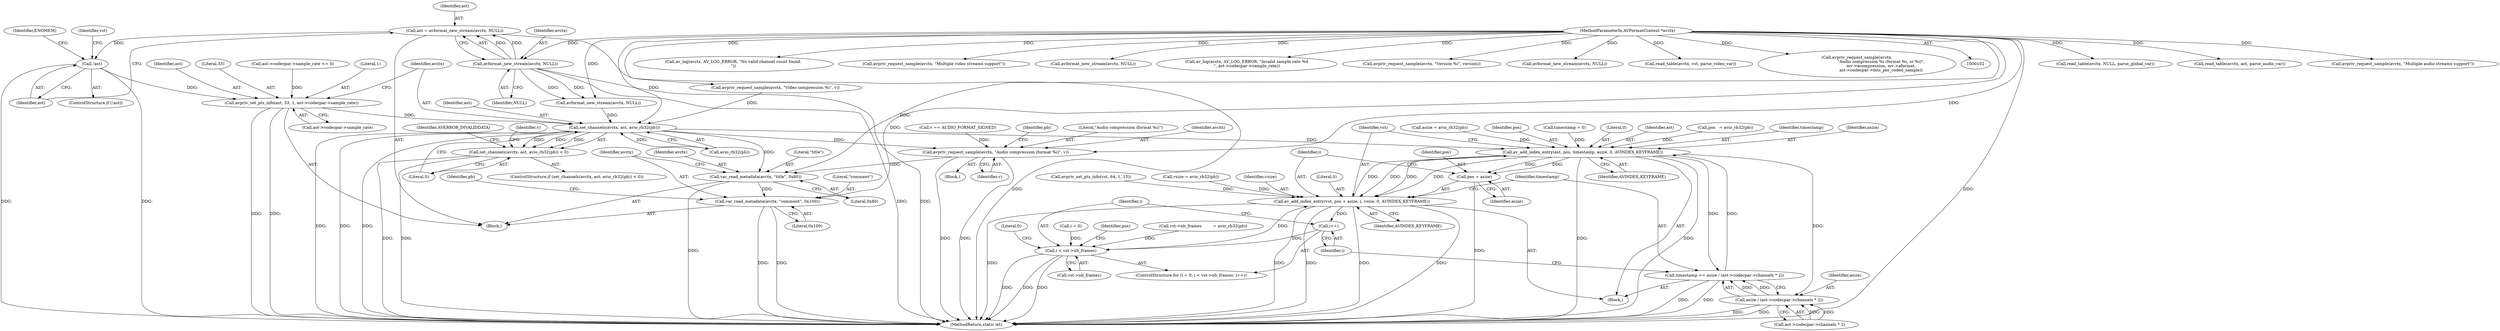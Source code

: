 digraph "0_FFmpeg_4f05e2e2dc1a89f38cd9f0960a6561083d714f1e@pointer" {
"1000145" [label="(Call,ast = avformat_new_stream(avctx, NULL))"];
"1000147" [label="(Call,avformat_new_stream(avctx, NULL))"];
"1000103" [label="(MethodParameterIn,AVFormatContext *avctx)"];
"1000151" [label="(Call,!ast)"];
"1000299" [label="(Call,avpriv_set_pts_info(ast, 33, 1, ast->codecpar->sample_rate))"];
"1000310" [label="(Call,set_channels(avctx, ast, avio_rb32(pb)))"];
"1000309" [label="(Call,set_channels(avctx, ast, avio_rb32(pb)) < 0)"];
"1000336" [label="(Call,avpriv_request_sample(avctx, \"Audio compression (format %i)\", v))"];
"1000343" [label="(Call,var_read_metadata(avctx, \"title\", 0x80))"];
"1000347" [label="(Call,var_read_metadata(avctx, \"comment\", 0x100))"];
"1000392" [label="(Call,av_add_index_entry(ast, pos, timestamp, asize, 0, AVINDEX_KEYFRAME))"];
"1000399" [label="(Call,av_add_index_entry(vst, pos + asize, i, vsize, 0, AVINDEX_KEYFRAME))"];
"1000366" [label="(Call,i++)"];
"1000361" [label="(Call,i < vst->nb_frames)"];
"1000401" [label="(Call,pos + asize)"];
"1000408" [label="(Call,timestamp += asize / (ast->codecpar->channels * 2))"];
"1000410" [label="(Call,asize / (ast->codecpar->channels * 2))"];
"1000436" [label="(Call,read_table(avctx, NULL, parse_global_var))"];
"1000167" [label="(Call,avpriv_set_pts_info(vst, 64, 1, 15))"];
"1000341" [label="(Identifier,pb)"];
"1000280" [label="(Call,ast->codecpar->sample_rate <= 0)"];
"1000402" [label="(Identifier,pos)"];
"1000317" [label="(Identifier,AVERROR_INVALIDDATA)"];
"1000310" [label="(Call,set_channels(avctx, ast, avio_rb32(pb)))"];
"1000139" [label="(Block,)"];
"1000149" [label="(Identifier,NULL)"];
"1000357" [label="(ControlStructure,for (i = 0; i < vst->nb_frames; i++))"];
"1000152" [label="(Identifier,ast)"];
"1000375" [label="(Call,asize = avio_rb32(pb))"];
"1000358" [label="(Call,i = 0)"];
"1000407" [label="(Identifier,AVINDEX_KEYFRAME)"];
"1000481" [label="(Call,read_table(avctx, ast, parse_audio_var))"];
"1000148" [label="(Identifier,avctx)"];
"1000366" [label="(Call,i++)"];
"1000348" [label="(Identifier,avctx)"];
"1000401" [label="(Call,pos + asize)"];
"1000145" [label="(Call,ast = avformat_new_stream(avctx, NULL))"];
"1000155" [label="(Identifier,ENOMEM)"];
"1000371" [label="(Identifier,pos)"];
"1000302" [label="(Literal,1)"];
"1000338" [label="(Literal,\"Audio compression (format %i)\")"];
"1000394" [label="(Identifier,pos)"];
"1000300" [label="(Identifier,ast)"];
"1000187" [label="(Call,vst->nb_frames         = avio_rb32(pb))"];
"1000408" [label="(Call,timestamp += asize / (ast->codecpar->channels * 2))"];
"1000226" [label="(Call,avpriv_request_sample(avctx, \"Video compression %i\", v))"];
"1000309" [label="(Call,set_channels(avctx, ast, avio_rb32(pb)) < 0)"];
"1000361" [label="(Call,i < vst->nb_frames)"];
"1000337" [label="(Identifier,avctx)"];
"1000410" [label="(Call,asize / (ast->codecpar->channels * 2))"];
"1000450" [label="(Call,avpriv_request_sample(avctx, \"Multiple audio streams support\"))"];
"1000315" [label="(Literal,0)"];
"1000548" [label="(Call,av_log(avctx, AV_LOG_ERROR, \"No valid channel count found.\n\"))"];
"1000147" [label="(Call,avformat_new_stream(avctx, NULL))"];
"1000561" [label="(Call,avpriv_request_sample(avctx, \"Multiple video streams support\"))"];
"1000463" [label="(Call,avformat_new_stream(avctx, NULL))"];
"1000624" [label="(Literal,0)"];
"1000343" [label="(Call,var_read_metadata(avctx, \"title\", 0x80))"];
"1000350" [label="(Literal,0x100)"];
"1000354" [label="(Call,timestamp = 0)"];
"1000103" [label="(MethodParameterIn,AVFormatContext *avctx)"];
"1000412" [label="(Call,ast->codecpar->channels * 2)"];
"1000380" [label="(Call,vsize = avio_rb32(pb))"];
"1000323" [label="(Call,v == AUDIO_FORMAT_SIGNED)"];
"1000392" [label="(Call,av_add_index_entry(ast, pos, timestamp, asize, 0, AVINDEX_KEYFRAME))"];
"1000345" [label="(Literal,\"title\")"];
"1000288" [label="(Call,av_log(avctx, AV_LOG_ERROR, \"Invalid sample rate %d\n\", ast->codecpar->sample_rate))"];
"1000403" [label="(Identifier,asize)"];
"1000405" [label="(Identifier,vsize)"];
"1000344" [label="(Identifier,avctx)"];
"1000625" [label="(MethodReturn,static int)"];
"1000349" [label="(Literal,\"comment\")"];
"1000312" [label="(Identifier,ast)"];
"1000335" [label="(Block,)"];
"1000397" [label="(Literal,0)"];
"1000347" [label="(Call,var_read_metadata(avctx, \"comment\", 0x100))"];
"1000150" [label="(ControlStructure,if (!ast))"];
"1000393" [label="(Identifier,ast)"];
"1000409" [label="(Identifier,timestamp)"];
"1000146" [label="(Identifier,ast)"];
"1000399" [label="(Call,av_add_index_entry(vst, pos + asize, i, vsize, 0, AVINDEX_KEYFRAME))"];
"1000158" [label="(Call,avformat_new_stream(avctx, NULL))"];
"1000301" [label="(Literal,33)"];
"1000346" [label="(Literal,0x80)"];
"1000406" [label="(Literal,0)"];
"1000157" [label="(Identifier,vst)"];
"1000319" [label="(Identifier,v)"];
"1000617" [label="(Call,avpriv_request_sample(avctx, \"Version %i\", version))"];
"1000574" [label="(Call,avformat_new_stream(avctx, NULL))"];
"1000311" [label="(Identifier,avctx)"];
"1000400" [label="(Identifier,vst)"];
"1000594" [label="(Call,read_table(avctx, vst, parse_video_var))"];
"1000303" [label="(Call,ast->codecpar->sample_rate)"];
"1000370" [label="(Call,pos   = avio_rb32(pb))"];
"1000299" [label="(Call,avpriv_set_pts_info(ast, 33, 1, ast->codecpar->sample_rate))"];
"1000313" [label="(Call,avio_rb32(pb))"];
"1000336" [label="(Call,avpriv_request_sample(avctx, \"Audio compression (format %i)\", v))"];
"1000411" [label="(Identifier,asize)"];
"1000404" [label="(Identifier,i)"];
"1000518" [label="(Call,avpriv_request_sample(avctx,\n                                      \"Audio compression %i (format %i, sr %i)\",\n                                      mv->acompression, mv->aformat,\n                                      ast->codecpar->bits_per_coded_sample))"];
"1000395" [label="(Identifier,timestamp)"];
"1000352" [label="(Identifier,pb)"];
"1000151" [label="(Call,!ast)"];
"1000396" [label="(Identifier,asize)"];
"1000367" [label="(Identifier,i)"];
"1000368" [label="(Block,)"];
"1000362" [label="(Identifier,i)"];
"1000398" [label="(Identifier,AVINDEX_KEYFRAME)"];
"1000339" [label="(Identifier,v)"];
"1000363" [label="(Call,vst->nb_frames)"];
"1000308" [label="(ControlStructure,if (set_channels(avctx, ast, avio_rb32(pb)) < 0))"];
"1000145" -> "1000139"  [label="AST: "];
"1000145" -> "1000147"  [label="CFG: "];
"1000146" -> "1000145"  [label="AST: "];
"1000147" -> "1000145"  [label="AST: "];
"1000152" -> "1000145"  [label="CFG: "];
"1000145" -> "1000625"  [label="DDG: "];
"1000147" -> "1000145"  [label="DDG: "];
"1000147" -> "1000145"  [label="DDG: "];
"1000145" -> "1000151"  [label="DDG: "];
"1000147" -> "1000149"  [label="CFG: "];
"1000148" -> "1000147"  [label="AST: "];
"1000149" -> "1000147"  [label="AST: "];
"1000147" -> "1000625"  [label="DDG: "];
"1000147" -> "1000625"  [label="DDG: "];
"1000103" -> "1000147"  [label="DDG: "];
"1000147" -> "1000158"  [label="DDG: "];
"1000147" -> "1000158"  [label="DDG: "];
"1000103" -> "1000102"  [label="AST: "];
"1000103" -> "1000625"  [label="DDG: "];
"1000103" -> "1000158"  [label="DDG: "];
"1000103" -> "1000226"  [label="DDG: "];
"1000103" -> "1000288"  [label="DDG: "];
"1000103" -> "1000310"  [label="DDG: "];
"1000103" -> "1000336"  [label="DDG: "];
"1000103" -> "1000343"  [label="DDG: "];
"1000103" -> "1000347"  [label="DDG: "];
"1000103" -> "1000436"  [label="DDG: "];
"1000103" -> "1000450"  [label="DDG: "];
"1000103" -> "1000463"  [label="DDG: "];
"1000103" -> "1000481"  [label="DDG: "];
"1000103" -> "1000518"  [label="DDG: "];
"1000103" -> "1000548"  [label="DDG: "];
"1000103" -> "1000561"  [label="DDG: "];
"1000103" -> "1000574"  [label="DDG: "];
"1000103" -> "1000594"  [label="DDG: "];
"1000103" -> "1000617"  [label="DDG: "];
"1000151" -> "1000150"  [label="AST: "];
"1000151" -> "1000152"  [label="CFG: "];
"1000152" -> "1000151"  [label="AST: "];
"1000155" -> "1000151"  [label="CFG: "];
"1000157" -> "1000151"  [label="CFG: "];
"1000151" -> "1000625"  [label="DDG: "];
"1000151" -> "1000625"  [label="DDG: "];
"1000151" -> "1000299"  [label="DDG: "];
"1000299" -> "1000139"  [label="AST: "];
"1000299" -> "1000303"  [label="CFG: "];
"1000300" -> "1000299"  [label="AST: "];
"1000301" -> "1000299"  [label="AST: "];
"1000302" -> "1000299"  [label="AST: "];
"1000303" -> "1000299"  [label="AST: "];
"1000311" -> "1000299"  [label="CFG: "];
"1000299" -> "1000625"  [label="DDG: "];
"1000299" -> "1000625"  [label="DDG: "];
"1000280" -> "1000299"  [label="DDG: "];
"1000299" -> "1000310"  [label="DDG: "];
"1000310" -> "1000309"  [label="AST: "];
"1000310" -> "1000313"  [label="CFG: "];
"1000311" -> "1000310"  [label="AST: "];
"1000312" -> "1000310"  [label="AST: "];
"1000313" -> "1000310"  [label="AST: "];
"1000315" -> "1000310"  [label="CFG: "];
"1000310" -> "1000625"  [label="DDG: "];
"1000310" -> "1000625"  [label="DDG: "];
"1000310" -> "1000625"  [label="DDG: "];
"1000310" -> "1000309"  [label="DDG: "];
"1000310" -> "1000309"  [label="DDG: "];
"1000310" -> "1000309"  [label="DDG: "];
"1000158" -> "1000310"  [label="DDG: "];
"1000226" -> "1000310"  [label="DDG: "];
"1000313" -> "1000310"  [label="DDG: "];
"1000310" -> "1000336"  [label="DDG: "];
"1000310" -> "1000343"  [label="DDG: "];
"1000310" -> "1000392"  [label="DDG: "];
"1000309" -> "1000308"  [label="AST: "];
"1000309" -> "1000315"  [label="CFG: "];
"1000315" -> "1000309"  [label="AST: "];
"1000317" -> "1000309"  [label="CFG: "];
"1000319" -> "1000309"  [label="CFG: "];
"1000309" -> "1000625"  [label="DDG: "];
"1000309" -> "1000625"  [label="DDG: "];
"1000336" -> "1000335"  [label="AST: "];
"1000336" -> "1000339"  [label="CFG: "];
"1000337" -> "1000336"  [label="AST: "];
"1000338" -> "1000336"  [label="AST: "];
"1000339" -> "1000336"  [label="AST: "];
"1000341" -> "1000336"  [label="CFG: "];
"1000336" -> "1000625"  [label="DDG: "];
"1000336" -> "1000625"  [label="DDG: "];
"1000323" -> "1000336"  [label="DDG: "];
"1000336" -> "1000343"  [label="DDG: "];
"1000343" -> "1000139"  [label="AST: "];
"1000343" -> "1000346"  [label="CFG: "];
"1000344" -> "1000343"  [label="AST: "];
"1000345" -> "1000343"  [label="AST: "];
"1000346" -> "1000343"  [label="AST: "];
"1000348" -> "1000343"  [label="CFG: "];
"1000343" -> "1000625"  [label="DDG: "];
"1000343" -> "1000347"  [label="DDG: "];
"1000347" -> "1000139"  [label="AST: "];
"1000347" -> "1000350"  [label="CFG: "];
"1000348" -> "1000347"  [label="AST: "];
"1000349" -> "1000347"  [label="AST: "];
"1000350" -> "1000347"  [label="AST: "];
"1000352" -> "1000347"  [label="CFG: "];
"1000347" -> "1000625"  [label="DDG: "];
"1000347" -> "1000625"  [label="DDG: "];
"1000392" -> "1000368"  [label="AST: "];
"1000392" -> "1000398"  [label="CFG: "];
"1000393" -> "1000392"  [label="AST: "];
"1000394" -> "1000392"  [label="AST: "];
"1000395" -> "1000392"  [label="AST: "];
"1000396" -> "1000392"  [label="AST: "];
"1000397" -> "1000392"  [label="AST: "];
"1000398" -> "1000392"  [label="AST: "];
"1000400" -> "1000392"  [label="CFG: "];
"1000392" -> "1000625"  [label="DDG: "];
"1000392" -> "1000625"  [label="DDG: "];
"1000370" -> "1000392"  [label="DDG: "];
"1000408" -> "1000392"  [label="DDG: "];
"1000354" -> "1000392"  [label="DDG: "];
"1000375" -> "1000392"  [label="DDG: "];
"1000399" -> "1000392"  [label="DDG: "];
"1000392" -> "1000399"  [label="DDG: "];
"1000392" -> "1000399"  [label="DDG: "];
"1000392" -> "1000399"  [label="DDG: "];
"1000392" -> "1000401"  [label="DDG: "];
"1000392" -> "1000401"  [label="DDG: "];
"1000392" -> "1000408"  [label="DDG: "];
"1000392" -> "1000410"  [label="DDG: "];
"1000399" -> "1000368"  [label="AST: "];
"1000399" -> "1000407"  [label="CFG: "];
"1000400" -> "1000399"  [label="AST: "];
"1000401" -> "1000399"  [label="AST: "];
"1000404" -> "1000399"  [label="AST: "];
"1000405" -> "1000399"  [label="AST: "];
"1000406" -> "1000399"  [label="AST: "];
"1000407" -> "1000399"  [label="AST: "];
"1000409" -> "1000399"  [label="CFG: "];
"1000399" -> "1000625"  [label="DDG: "];
"1000399" -> "1000625"  [label="DDG: "];
"1000399" -> "1000625"  [label="DDG: "];
"1000399" -> "1000625"  [label="DDG: "];
"1000399" -> "1000625"  [label="DDG: "];
"1000399" -> "1000366"  [label="DDG: "];
"1000167" -> "1000399"  [label="DDG: "];
"1000361" -> "1000399"  [label="DDG: "];
"1000380" -> "1000399"  [label="DDG: "];
"1000366" -> "1000357"  [label="AST: "];
"1000366" -> "1000367"  [label="CFG: "];
"1000367" -> "1000366"  [label="AST: "];
"1000362" -> "1000366"  [label="CFG: "];
"1000366" -> "1000361"  [label="DDG: "];
"1000361" -> "1000357"  [label="AST: "];
"1000361" -> "1000363"  [label="CFG: "];
"1000362" -> "1000361"  [label="AST: "];
"1000363" -> "1000361"  [label="AST: "];
"1000371" -> "1000361"  [label="CFG: "];
"1000624" -> "1000361"  [label="CFG: "];
"1000361" -> "1000625"  [label="DDG: "];
"1000361" -> "1000625"  [label="DDG: "];
"1000361" -> "1000625"  [label="DDG: "];
"1000358" -> "1000361"  [label="DDG: "];
"1000187" -> "1000361"  [label="DDG: "];
"1000401" -> "1000403"  [label="CFG: "];
"1000402" -> "1000401"  [label="AST: "];
"1000403" -> "1000401"  [label="AST: "];
"1000404" -> "1000401"  [label="CFG: "];
"1000401" -> "1000625"  [label="DDG: "];
"1000408" -> "1000368"  [label="AST: "];
"1000408" -> "1000410"  [label="CFG: "];
"1000409" -> "1000408"  [label="AST: "];
"1000410" -> "1000408"  [label="AST: "];
"1000367" -> "1000408"  [label="CFG: "];
"1000408" -> "1000625"  [label="DDG: "];
"1000408" -> "1000625"  [label="DDG: "];
"1000410" -> "1000408"  [label="DDG: "];
"1000410" -> "1000408"  [label="DDG: "];
"1000410" -> "1000412"  [label="CFG: "];
"1000411" -> "1000410"  [label="AST: "];
"1000412" -> "1000410"  [label="AST: "];
"1000410" -> "1000625"  [label="DDG: "];
"1000410" -> "1000625"  [label="DDG: "];
"1000412" -> "1000410"  [label="DDG: "];
"1000412" -> "1000410"  [label="DDG: "];
}
